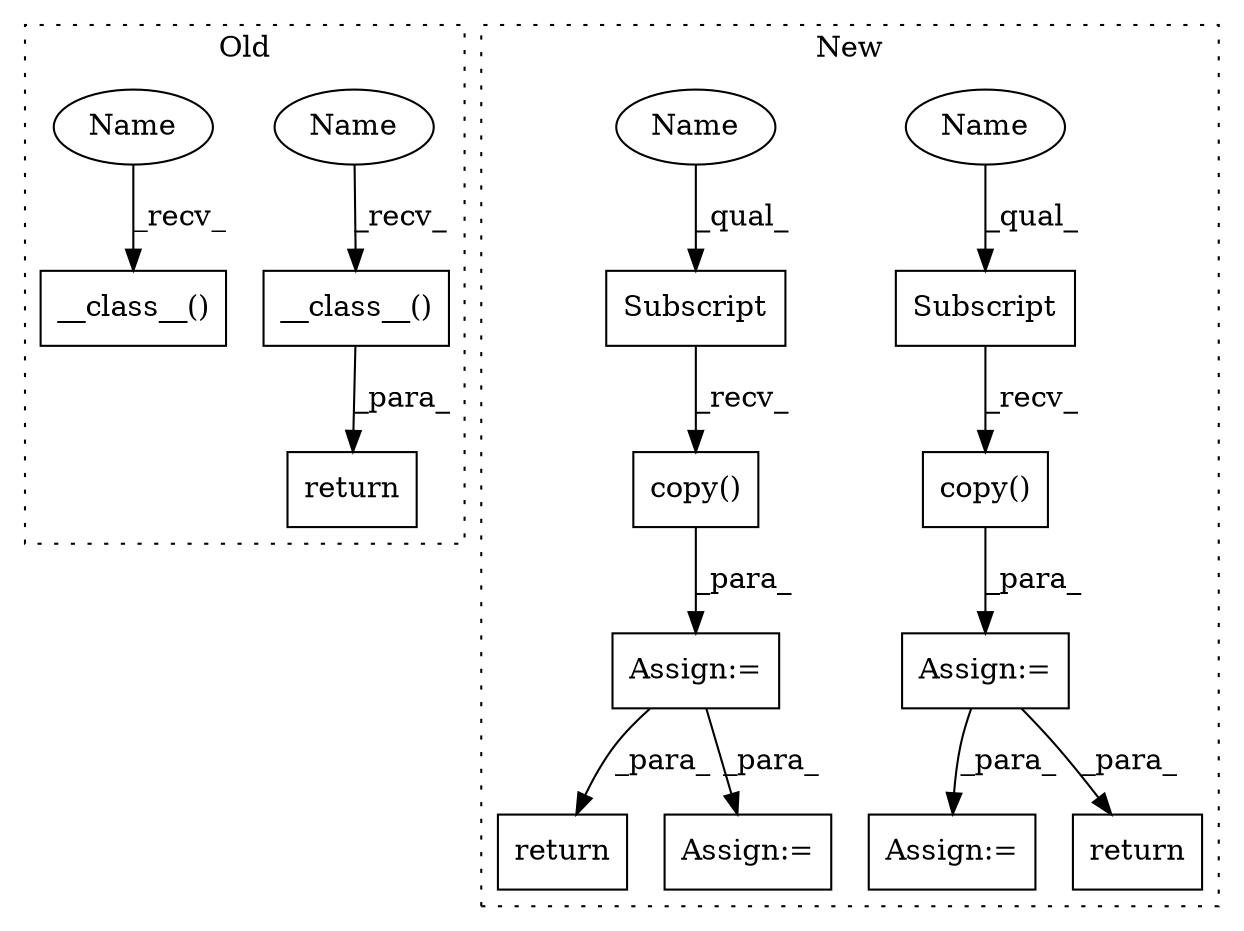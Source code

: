 digraph G {
subgraph cluster0 {
1 [label="__class__()" a="75" s="7955" l="138" shape="box"];
3 [label="__class__()" a="75" s="7609" l="312" shape="box"];
13 [label="return" a="93" s="7602" l="7" shape="box"];
14 [label="Name" a="87" s="7609" l="4" shape="ellipse"];
15 [label="Name" a="87" s="7955" l="4" shape="ellipse"];
label = "Old";
style="dotted";
}
subgraph cluster1 {
2 [label="return" a="93" s="7849" l="7" shape="box"];
4 [label="copy()" a="75" s="7759" l="43" shape="box"];
5 [label="Subscript" a="63" s="7759,0" l="36,0" shape="box"];
6 [label="Subscript" a="63" s="7599,0" l="18,0" shape="box"];
7 [label="copy()" a="75" s="7599" l="25" shape="box"];
8 [label="Assign:=" a="68" s="7649" l="4" shape="box"];
9 [label="Assign:=" a="68" s="7596" l="3" shape="box"];
10 [label="Assign:=" a="68" s="7756" l="3" shape="box"];
11 [label="Assign:=" a="68" s="7827" l="4" shape="box"];
12 [label="return" a="93" s="7708" l="7" shape="box"];
16 [label="Name" a="87" s="7599" l="4" shape="ellipse"];
17 [label="Name" a="87" s="7759" l="4" shape="ellipse"];
label = "New";
style="dotted";
}
3 -> 13 [label="_para_"];
4 -> 10 [label="_para_"];
5 -> 4 [label="_recv_"];
6 -> 7 [label="_recv_"];
7 -> 9 [label="_para_"];
9 -> 12 [label="_para_"];
9 -> 8 [label="_para_"];
10 -> 11 [label="_para_"];
10 -> 2 [label="_para_"];
14 -> 3 [label="_recv_"];
15 -> 1 [label="_recv_"];
16 -> 6 [label="_qual_"];
17 -> 5 [label="_qual_"];
}